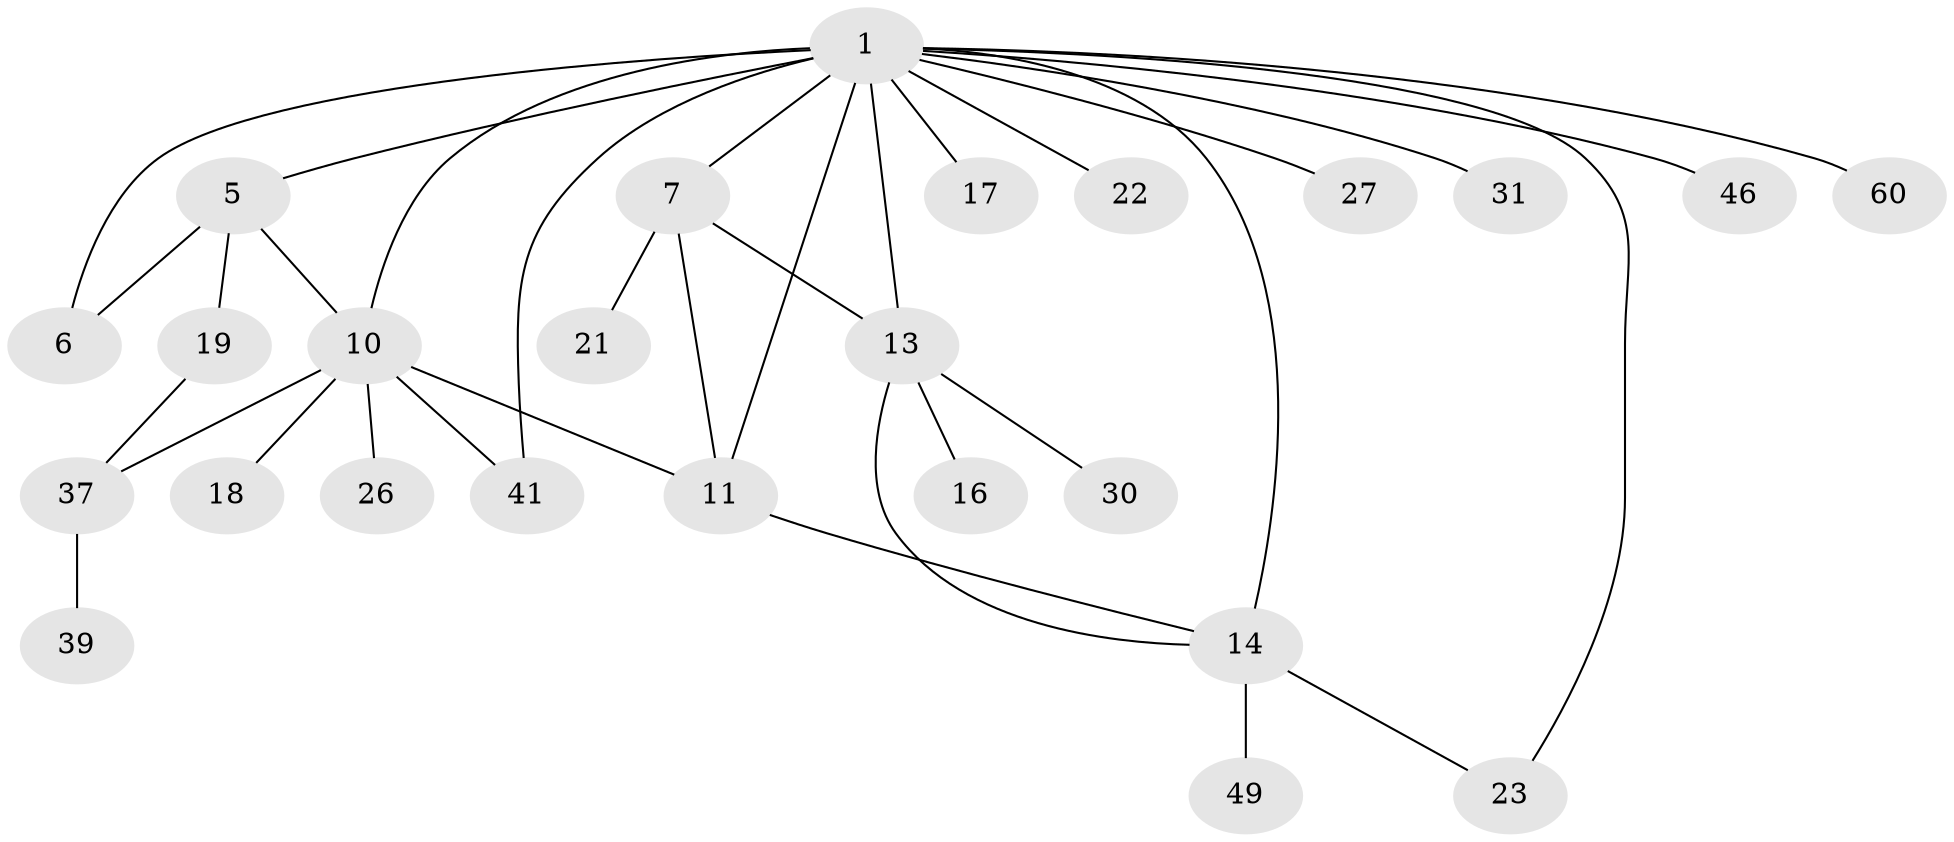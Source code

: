 // original degree distribution, {6: 0.09375, 10: 0.015625, 5: 0.0625, 9: 0.03125, 4: 0.0625, 3: 0.046875, 7: 0.015625, 1: 0.53125, 2: 0.140625}
// Generated by graph-tools (version 1.1) at 2025/19/03/04/25 18:19:45]
// undirected, 25 vertices, 34 edges
graph export_dot {
graph [start="1"]
  node [color=gray90,style=filled];
  1 [super="+15+25+2+3"];
  5;
  6 [super="+35"];
  7 [super="+24+9+53+34+8+42"];
  10 [super="+12+43"];
  11 [super="+32"];
  13 [super="+36"];
  14 [super="+28"];
  16;
  17;
  18;
  19 [super="+33+61"];
  21;
  22;
  23;
  26;
  27;
  30;
  31;
  37 [super="+52+51"];
  39;
  41;
  46;
  49;
  60;
  1 -- 41;
  1 -- 13 [weight=2];
  1 -- 14 [weight=2];
  1 -- 7 [weight=4];
  1 -- 11 [weight=2];
  1 -- 46;
  1 -- 17;
  1 -- 22;
  1 -- 23;
  1 -- 27 [weight=2];
  1 -- 60;
  1 -- 31;
  1 -- 5;
  1 -- 6;
  1 -- 10 [weight=2];
  5 -- 6;
  5 -- 19;
  5 -- 10;
  7 -- 11;
  7 -- 21;
  7 -- 13;
  10 -- 11 [weight=2];
  10 -- 18;
  10 -- 26;
  10 -- 37;
  10 -- 41;
  11 -- 14;
  13 -- 14;
  13 -- 16;
  13 -- 30;
  14 -- 49;
  14 -- 23;
  19 -- 37;
  37 -- 39;
}
